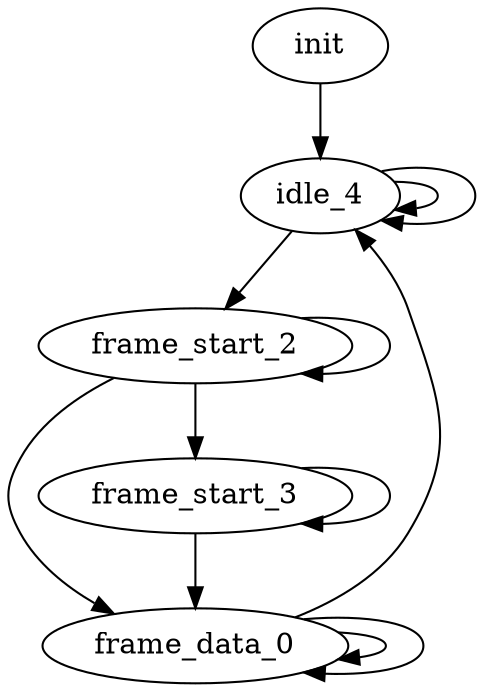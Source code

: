 digraph Example {  graph [rankdir=TD];  
-1->4;
-1[ label =" init "];
0->0;
0->0;
0->4;
0[ label ="frame_data_0"];
2->0;
2->2;
2->3;
2[ label ="frame_start_2"];
3->0;
3->3;
3[ label ="frame_start_3"];
4->2;
4->4;
4->4;
4[ label ="idle_4"];
}
